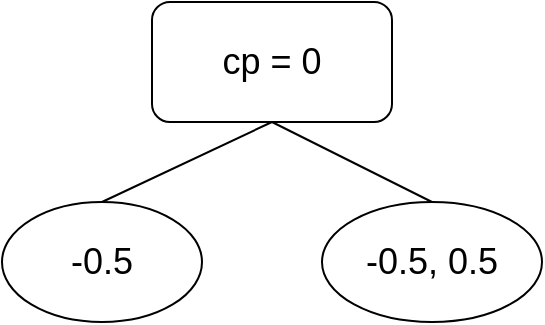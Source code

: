 <mxfile version="14.5.8" type="device"><diagram id="yBSX8_hleXYL5KkfykYH" name="Page-1"><mxGraphModel dx="1102" dy="606" grid="1" gridSize="10" guides="1" tooltips="1" connect="1" arrows="1" fold="1" page="1" pageScale="1" pageWidth="850" pageHeight="1100" math="0" shadow="0"><root><mxCell id="0"/><mxCell id="1" parent="0"/><mxCell id="X-R6ejLfGUXw-xuRXP1q-1" value="&lt;font style=&quot;font-size: 18px&quot;&gt;cp = 0&lt;/font&gt;" style="rounded=1;whiteSpace=wrap;html=1;" vertex="1" parent="1"><mxGeometry x="340" y="210" width="120" height="60" as="geometry"/></mxCell><mxCell id="X-R6ejLfGUXw-xuRXP1q-2" value="&lt;font style=&quot;font-size: 18px&quot;&gt;-0.5&lt;/font&gt;" style="ellipse;whiteSpace=wrap;html=1;" vertex="1" parent="1"><mxGeometry x="265" y="310" width="100" height="60" as="geometry"/></mxCell><mxCell id="X-R6ejLfGUXw-xuRXP1q-3" value="&lt;font style=&quot;font-size: 18px&quot;&gt;-0.5, 0.5&lt;/font&gt;" style="ellipse;whiteSpace=wrap;html=1;" vertex="1" parent="1"><mxGeometry x="425" y="310" width="110" height="60" as="geometry"/></mxCell><mxCell id="X-R6ejLfGUXw-xuRXP1q-4" value="" style="endArrow=none;html=1;exitX=0.5;exitY=1;exitDx=0;exitDy=0;entryX=0.5;entryY=0;entryDx=0;entryDy=0;" edge="1" parent="1" source="X-R6ejLfGUXw-xuRXP1q-1" target="X-R6ejLfGUXw-xuRXP1q-2"><mxGeometry width="50" height="50" relative="1" as="geometry"><mxPoint x="340" y="440" as="sourcePoint"/><mxPoint x="390" y="390" as="targetPoint"/></mxGeometry></mxCell><mxCell id="X-R6ejLfGUXw-xuRXP1q-5" value="" style="endArrow=none;html=1;exitX=0.5;exitY=1;exitDx=0;exitDy=0;entryX=0.5;entryY=0;entryDx=0;entryDy=0;" edge="1" parent="1" source="X-R6ejLfGUXw-xuRXP1q-1" target="X-R6ejLfGUXw-xuRXP1q-3"><mxGeometry width="50" height="50" relative="1" as="geometry"><mxPoint x="340" y="440" as="sourcePoint"/><mxPoint x="390" y="390" as="targetPoint"/></mxGeometry></mxCell></root></mxGraphModel></diagram></mxfile>